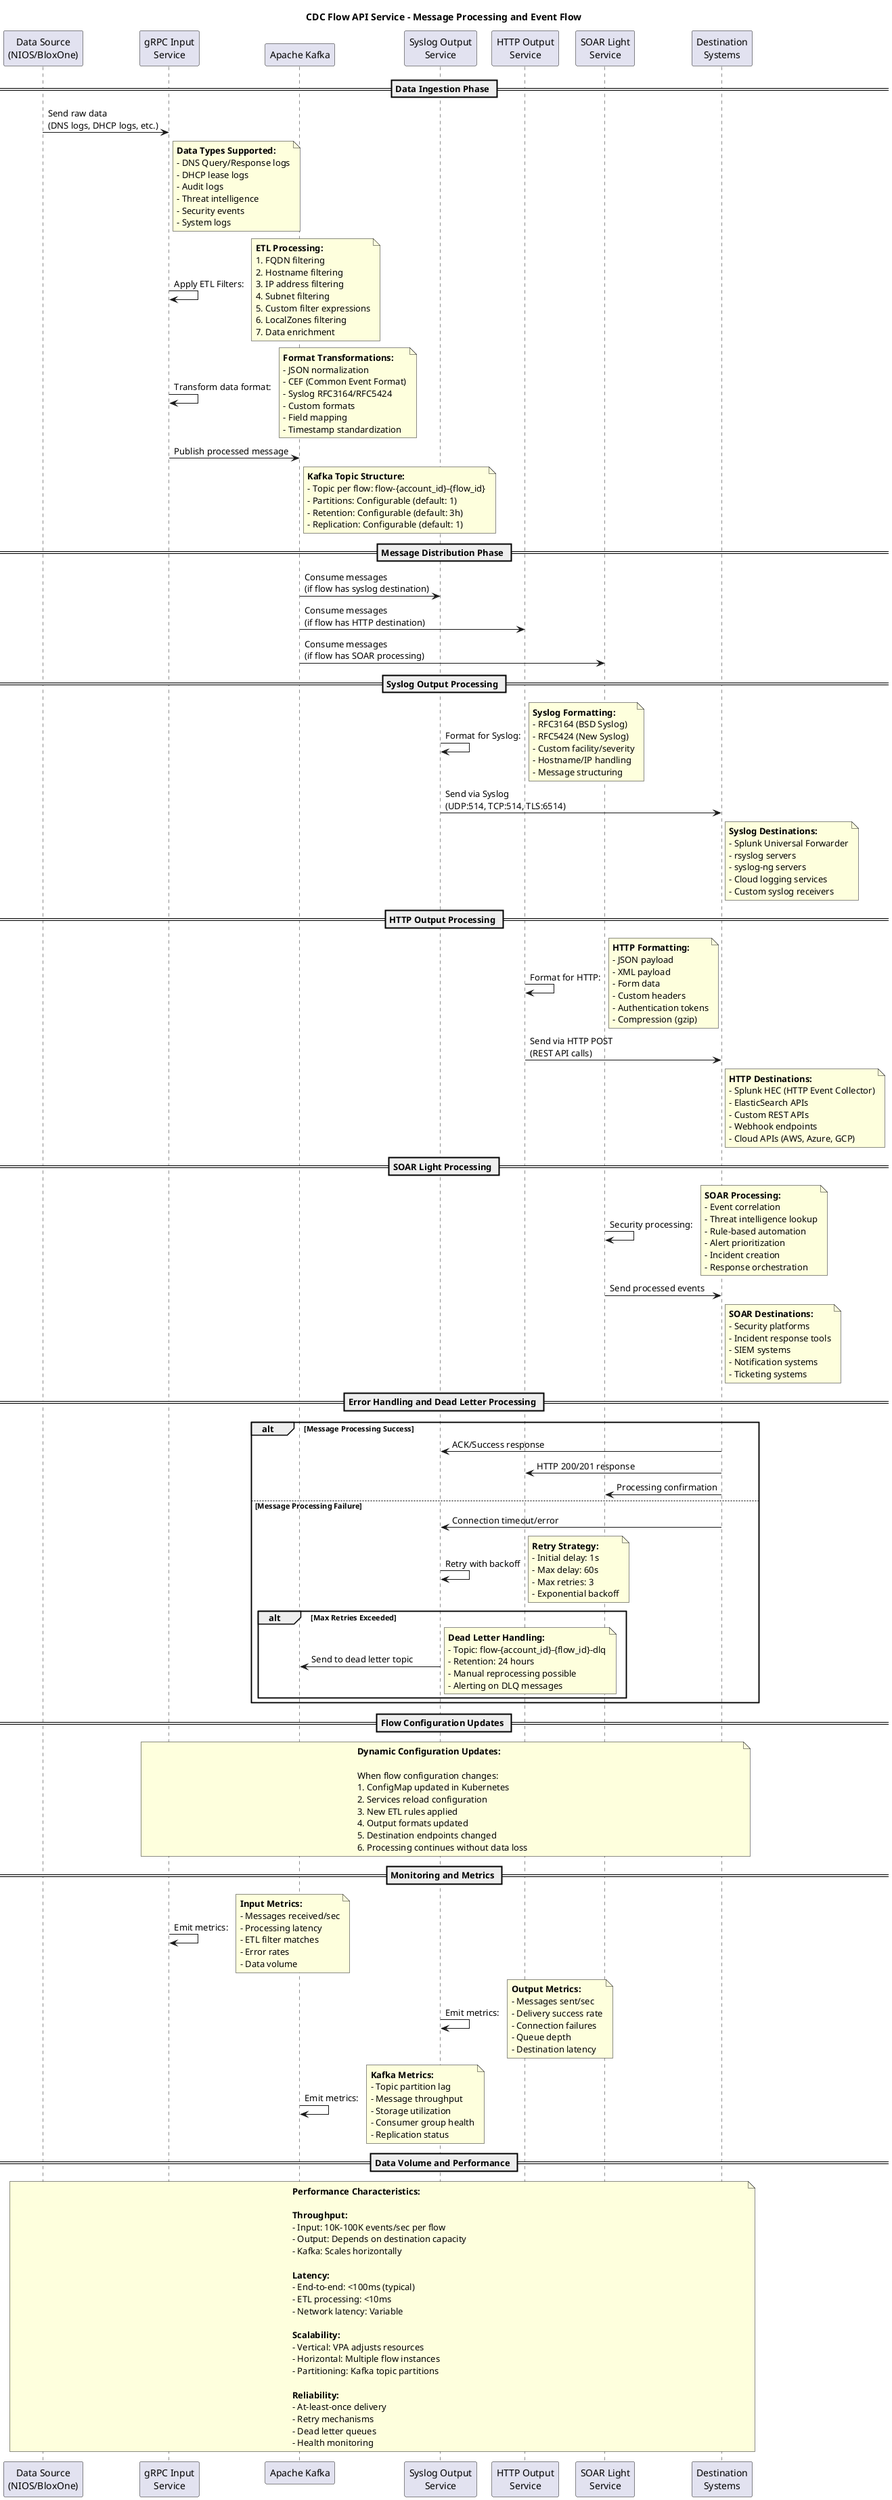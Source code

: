 @startuml CDC Flow Message Processing

title CDC Flow API Service - Message Processing and Event Flow

participant "Data Source\n(NIOS/BloxOne)" as source
participant "gRPC Input\nService" as grpc_input
participant "Apache Kafka" as kafka
participant "Syslog Output\nService" as syslog_output
participant "HTTP Output\nService" as http_output
participant "SOAR Light\nService" as soar_output
participant "Destination\nSystems" as destination

== Data Ingestion Phase ==

source -> grpc_input: Send raw data\n(DNS logs, DHCP logs, etc.)
note right of grpc_input
**Data Types Supported:**
- DNS Query/Response logs
- DHCP lease logs  
- Audit logs
- Threat intelligence
- Security events
- System logs
end note

grpc_input -> grpc_input: Apply ETL Filters:
note right
**ETL Processing:**
1. FQDN filtering
2. Hostname filtering  
3. IP address filtering
4. Subnet filtering
5. Custom filter expressions
6. LocalZones filtering
7. Data enrichment
end note

grpc_input -> grpc_input: Transform data format:
note right
**Format Transformations:**
- JSON normalization
- CEF (Common Event Format)
- Syslog RFC3164/RFC5424
- Custom formats
- Field mapping
- Timestamp standardization
end note

grpc_input -> kafka: Publish processed message
note right of kafka
**Kafka Topic Structure:**
- Topic per flow: flow-{account_id}-{flow_id}
- Partitions: Configurable (default: 1)
- Retention: Configurable (default: 3h)
- Replication: Configurable (default: 1)
end note

== Message Distribution Phase ==

kafka -> syslog_output: Consume messages\n(if flow has syslog destination)
kafka -> http_output: Consume messages\n(if flow has HTTP destination)  
kafka -> soar_output: Consume messages\n(if flow has SOAR processing)

== Syslog Output Processing ==

syslog_output -> syslog_output: Format for Syslog:
note right
**Syslog Formatting:**
- RFC3164 (BSD Syslog)
- RFC5424 (New Syslog)
- Custom facility/severity
- Hostname/IP handling
- Message structuring
end note

syslog_output -> destination: Send via Syslog\n(UDP:514, TCP:514, TLS:6514)
note right of destination
**Syslog Destinations:**
- Splunk Universal Forwarder
- rsyslog servers
- syslog-ng servers
- Cloud logging services
- Custom syslog receivers
end note

== HTTP Output Processing ==

http_output -> http_output: Format for HTTP:
note right
**HTTP Formatting:**
- JSON payload
- XML payload
- Form data
- Custom headers
- Authentication tokens
- Compression (gzip)
end note

http_output -> destination: Send via HTTP POST\n(REST API calls)
note right of destination
**HTTP Destinations:**
- Splunk HEC (HTTP Event Collector)
- ElasticSearch APIs
- Custom REST APIs
- Webhook endpoints
- Cloud APIs (AWS, Azure, GCP)
end note

== SOAR Light Processing ==

soar_output -> soar_output: Security processing:
note right
**SOAR Processing:**
- Event correlation
- Threat intelligence lookup
- Rule-based automation
- Alert prioritization
- Incident creation
- Response orchestration
end note

soar_output -> destination: Send processed events
note right of destination
**SOAR Destinations:**
- Security platforms
- Incident response tools
- SIEM systems
- Notification systems
- Ticketing systems
end note

== Error Handling and Dead Letter Processing ==

alt Message Processing Success
    destination -> syslog_output: ACK/Success response
    destination -> http_output: HTTP 200/201 response
    destination -> soar_output: Processing confirmation
else Message Processing Failure
    destination -> syslog_output: Connection timeout/error
    syslog_output -> syslog_output: Retry with backoff
    note right
    **Retry Strategy:**
    - Initial delay: 1s
    - Max delay: 60s
    - Max retries: 3
    - Exponential backoff
    end note
    
    alt Max Retries Exceeded
        syslog_output -> kafka: Send to dead letter topic
        note right
        **Dead Letter Handling:**
        - Topic: flow-{account_id}-{flow_id}-dlq
        - Retention: 24 hours
        - Manual reprocessing possible
        - Alerting on DLQ messages
        end note
    end
end

== Flow Configuration Updates ==

note over grpc_input, destination
**Dynamic Configuration Updates:**

When flow configuration changes:
1. ConfigMap updated in Kubernetes
2. Services reload configuration
3. New ETL rules applied
4. Output formats updated
5. Destination endpoints changed
6. Processing continues without data loss
end note

== Monitoring and Metrics ==

grpc_input -> grpc_input: Emit metrics:
note right
**Input Metrics:**
- Messages received/sec
- Processing latency
- ETL filter matches
- Error rates
- Data volume
end note

syslog_output -> syslog_output: Emit metrics:
note right
**Output Metrics:**
- Messages sent/sec
- Delivery success rate
- Connection failures
- Queue depth
- Destination latency
end note

kafka -> kafka: Emit metrics:
note right
**Kafka Metrics:**
- Topic partition lag
- Message throughput
- Storage utilization
- Consumer group health
- Replication status
end note

== Data Volume and Performance ==

note over source, destination
**Performance Characteristics:**

**Throughput:**
- Input: 10K-100K events/sec per flow
- Output: Depends on destination capacity
- Kafka: Scales horizontally

**Latency:**
- End-to-end: <100ms (typical)
- ETL processing: <10ms
- Network latency: Variable

**Scalability:**
- Vertical: VPA adjusts resources
- Horizontal: Multiple flow instances
- Partitioning: Kafka topic partitions

**Reliability:**
- At-least-once delivery
- Retry mechanisms
- Dead letter queues
- Health monitoring
end note

@enduml
